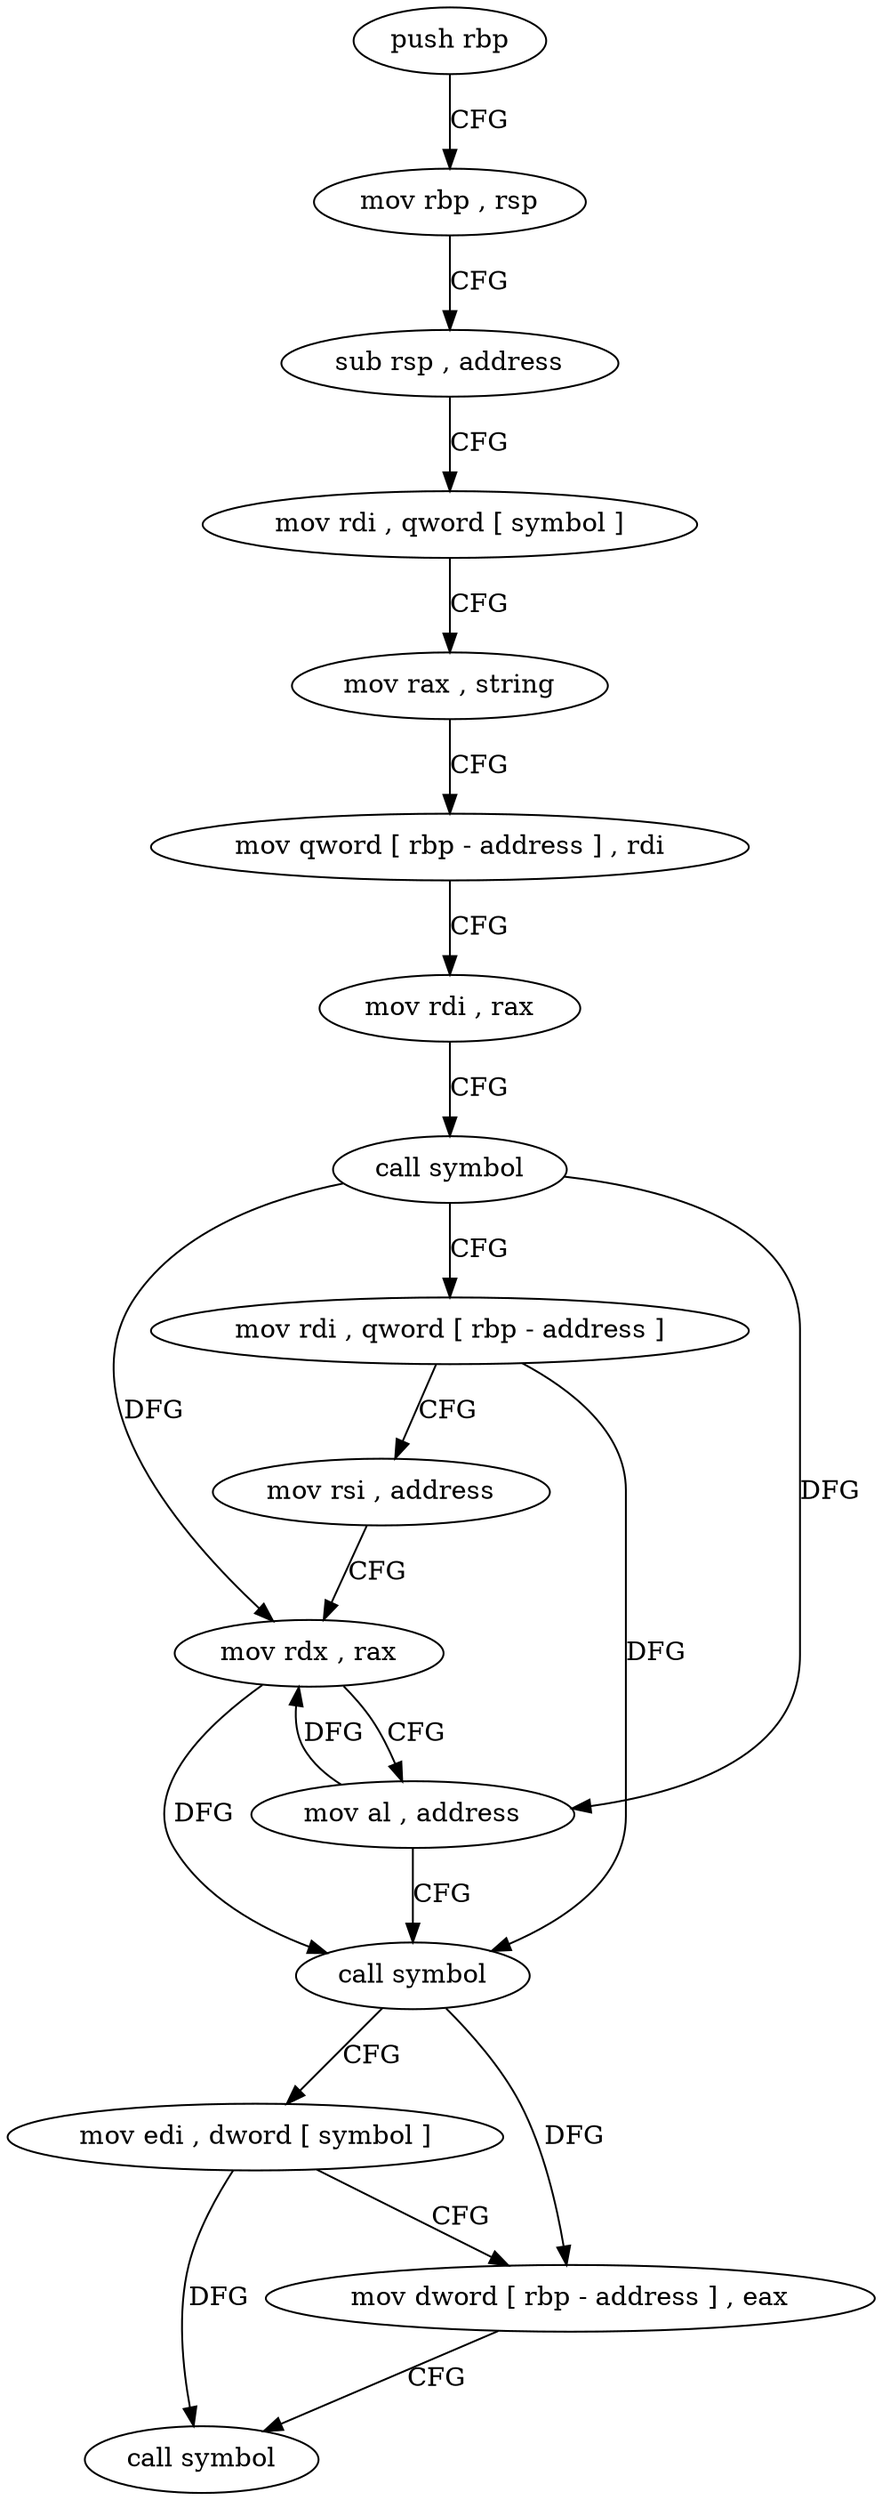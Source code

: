 digraph "func" {
"4309200" [label = "push rbp" ]
"4309201" [label = "mov rbp , rsp" ]
"4309204" [label = "sub rsp , address" ]
"4309208" [label = "mov rdi , qword [ symbol ]" ]
"4309216" [label = "mov rax , string" ]
"4309226" [label = "mov qword [ rbp - address ] , rdi" ]
"4309230" [label = "mov rdi , rax" ]
"4309233" [label = "call symbol" ]
"4309238" [label = "mov rdi , qword [ rbp - address ]" ]
"4309242" [label = "mov rsi , address" ]
"4309252" [label = "mov rdx , rax" ]
"4309255" [label = "mov al , address" ]
"4309257" [label = "call symbol" ]
"4309262" [label = "mov edi , dword [ symbol ]" ]
"4309269" [label = "mov dword [ rbp - address ] , eax" ]
"4309272" [label = "call symbol" ]
"4309200" -> "4309201" [ label = "CFG" ]
"4309201" -> "4309204" [ label = "CFG" ]
"4309204" -> "4309208" [ label = "CFG" ]
"4309208" -> "4309216" [ label = "CFG" ]
"4309216" -> "4309226" [ label = "CFG" ]
"4309226" -> "4309230" [ label = "CFG" ]
"4309230" -> "4309233" [ label = "CFG" ]
"4309233" -> "4309238" [ label = "CFG" ]
"4309233" -> "4309252" [ label = "DFG" ]
"4309233" -> "4309255" [ label = "DFG" ]
"4309238" -> "4309242" [ label = "CFG" ]
"4309238" -> "4309257" [ label = "DFG" ]
"4309242" -> "4309252" [ label = "CFG" ]
"4309252" -> "4309255" [ label = "CFG" ]
"4309252" -> "4309257" [ label = "DFG" ]
"4309255" -> "4309257" [ label = "CFG" ]
"4309255" -> "4309252" [ label = "DFG" ]
"4309257" -> "4309262" [ label = "CFG" ]
"4309257" -> "4309269" [ label = "DFG" ]
"4309262" -> "4309269" [ label = "CFG" ]
"4309262" -> "4309272" [ label = "DFG" ]
"4309269" -> "4309272" [ label = "CFG" ]
}
